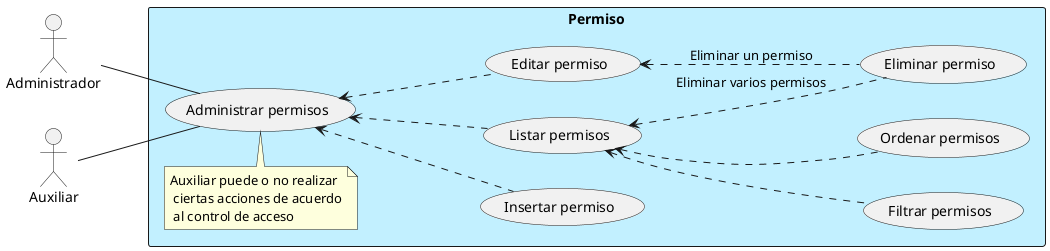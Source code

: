 @startuml
left to right direction
actor Administrador
actor Auxiliar

rectangle Permiso #Application {
  usecase "Insertar permiso" as C
  usecase "Listar permisos" as R
  usecase "Editar permiso" as U
  usecase "Eliminar permiso" as D
  usecase "Filtrar permisos" as Searchable
  usecase "Ordenar permisos" as Sortable
  usecase "Administrar permisos" as CRUD
  note "Auxiliar puede o no realizar\r\n ciertas acciones de acuerdo\r\n al control de acceso" as Acl
}

CRUD <--. C
CRUD <--. R
CRUD <--. U

R <.. Searchable
R <.. Sortable
U <.. D: "Eliminar un permiso"
R <.. D: "Eliminar varios permisos"

Administrador -- CRUD
Auxiliar -- CRUD
Acl - CRUD
@enduml